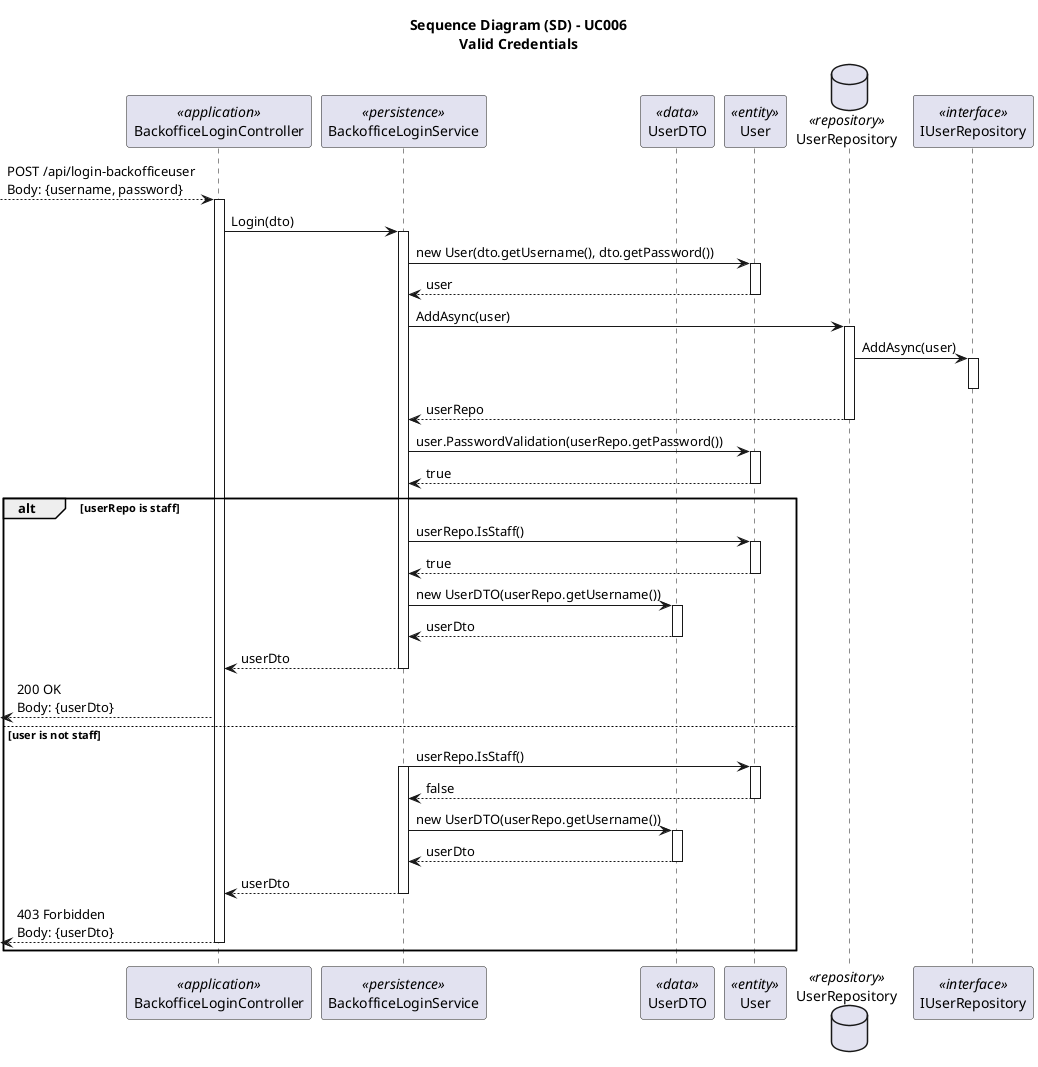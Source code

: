 @startuml "uc006-sequence-diagram_credentials-valid"
skinparam packageStyle rectangle
skinparam shadowing false
skinparam linetype polyline

skinparam classAttributeIconSize 0

title Sequence Diagram (SD) - UC006\nValid Credentials

participant BackofficeLoginController as Controller <<application>>
participant BackofficeLoginService as Service <<persistence>>
participant UserDTO as DTO <<data>>
participant User as Domain <<entity>>
database UserRepository as UserRepository <<repository>>
participant IUserRepository as IUserRepository <<interface>>

--> Controller : POST /api/login-backofficeuser\nBody: {username, password}
activate Controller

    Controller -> Service: Login(dto)
    activate Service

        Service -> Domain: new User(dto.getUsername(), dto.getPassword())
        activate Domain
            
            Domain --> Service: user
            deactivate Domain

        Service -> UserRepository: AddAsync(user)
        activate UserRepository
            
            UserRepository -> IUserRepository: AddAsync(user)
            activate IUserRepository            
                deactivate IUserRepository
            
            UserRepository --> Service: userRepo
            deactivate UserRepository

        Service -> Domain: user.PasswordValidation(userRepo.getPassword())
        activate Domain
            Domain --> Service: true
            deactivate Domain

        alt userRepo is staff
        Service -> Domain: userRepo.IsStaff()
        activate Domain
            Domain --> Service: true
            deactivate Domain

        Service -> DTO: new UserDTO(userRepo.getUsername())
        activate DTO
            DTO --> Service: userDto
            deactivate DTO

        Service --> Controller: userDto
        deactivate Service

    <-- Controller : 200 OK\nBody: {userDto}

        else user is not staff
        Service -> Domain: userRepo.IsStaff()
        activate Service
        activate Domain
            Domain --> Service: false
            deactivate Domain

        Service -> DTO: new UserDTO(userRepo.getUsername())
        activate DTO
            DTO --> Service: userDto
            deactivate DTO

        Service --> Controller: userDto
        deactivate Service

    <-- Controller : 403 Forbidden\nBody: {userDto}
    deactivate Controller
    
        end
@enduml